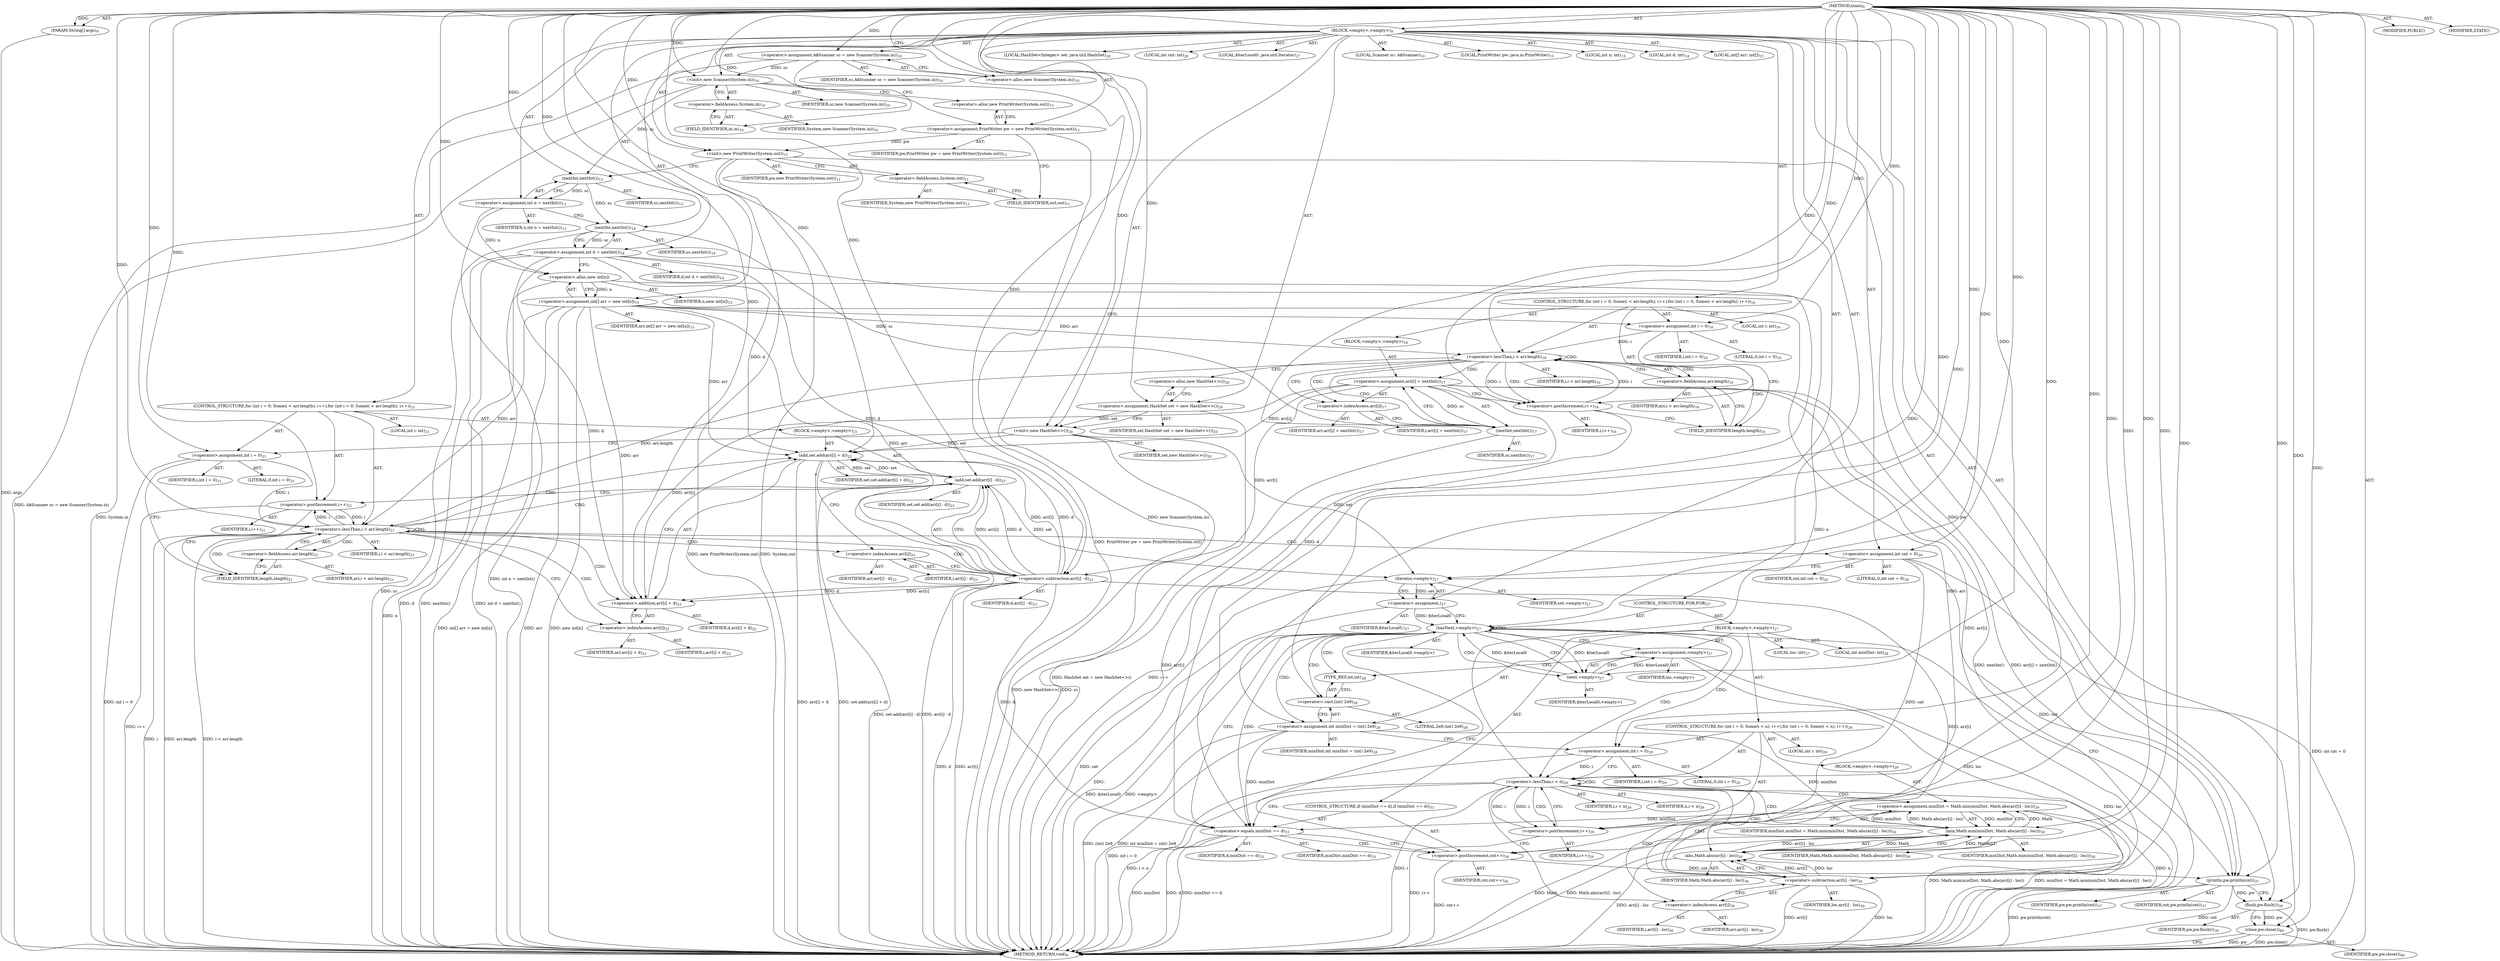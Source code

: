 digraph "main" {  
"35" [label = <(METHOD,main)<SUB>9</SUB>> ]
"36" [label = <(PARAM,String[] args)<SUB>9</SUB>> ]
"37" [label = <(BLOCK,&lt;empty&gt;,&lt;empty&gt;)<SUB>9</SUB>> ]
"4" [label = <(LOCAL,Scanner sc: A$Scanner)<SUB>10</SUB>> ]
"38" [label = <(&lt;operator&gt;.assignment,A$Scanner sc = new Scanner(System.in))<SUB>10</SUB>> ]
"39" [label = <(IDENTIFIER,sc,A$Scanner sc = new Scanner(System.in))<SUB>10</SUB>> ]
"40" [label = <(&lt;operator&gt;.alloc,new Scanner(System.in))<SUB>10</SUB>> ]
"41" [label = <(&lt;init&gt;,new Scanner(System.in))<SUB>10</SUB>> ]
"3" [label = <(IDENTIFIER,sc,new Scanner(System.in))<SUB>10</SUB>> ]
"42" [label = <(&lt;operator&gt;.fieldAccess,System.in)<SUB>10</SUB>> ]
"43" [label = <(IDENTIFIER,System,new Scanner(System.in))<SUB>10</SUB>> ]
"44" [label = <(FIELD_IDENTIFIER,in,in)<SUB>10</SUB>> ]
"6" [label = <(LOCAL,PrintWriter pw: java.io.PrintWriter)<SUB>11</SUB>> ]
"45" [label = <(&lt;operator&gt;.assignment,PrintWriter pw = new PrintWriter(System.out))<SUB>11</SUB>> ]
"46" [label = <(IDENTIFIER,pw,PrintWriter pw = new PrintWriter(System.out))<SUB>11</SUB>> ]
"47" [label = <(&lt;operator&gt;.alloc,new PrintWriter(System.out))<SUB>11</SUB>> ]
"48" [label = <(&lt;init&gt;,new PrintWriter(System.out))<SUB>11</SUB>> ]
"5" [label = <(IDENTIFIER,pw,new PrintWriter(System.out))<SUB>11</SUB>> ]
"49" [label = <(&lt;operator&gt;.fieldAccess,System.out)<SUB>11</SUB>> ]
"50" [label = <(IDENTIFIER,System,new PrintWriter(System.out))<SUB>11</SUB>> ]
"51" [label = <(FIELD_IDENTIFIER,out,out)<SUB>11</SUB>> ]
"52" [label = <(LOCAL,int n: int)<SUB>13</SUB>> ]
"53" [label = <(&lt;operator&gt;.assignment,int n = nextInt())<SUB>13</SUB>> ]
"54" [label = <(IDENTIFIER,n,int n = nextInt())<SUB>13</SUB>> ]
"55" [label = <(nextInt,nextInt())<SUB>13</SUB>> ]
"56" [label = <(IDENTIFIER,sc,nextInt())<SUB>13</SUB>> ]
"57" [label = <(LOCAL,int d: int)<SUB>14</SUB>> ]
"58" [label = <(&lt;operator&gt;.assignment,int d = nextInt())<SUB>14</SUB>> ]
"59" [label = <(IDENTIFIER,d,int d = nextInt())<SUB>14</SUB>> ]
"60" [label = <(nextInt,nextInt())<SUB>14</SUB>> ]
"61" [label = <(IDENTIFIER,sc,nextInt())<SUB>14</SUB>> ]
"62" [label = <(LOCAL,int[] arr: int[])<SUB>15</SUB>> ]
"63" [label = <(&lt;operator&gt;.assignment,int[] arr = new int[n])<SUB>15</SUB>> ]
"64" [label = <(IDENTIFIER,arr,int[] arr = new int[n])<SUB>15</SUB>> ]
"65" [label = <(&lt;operator&gt;.alloc,new int[n])> ]
"66" [label = <(IDENTIFIER,n,new int[n])<SUB>15</SUB>> ]
"67" [label = <(CONTROL_STRUCTURE,for (int i = 0; Some(i &lt; arr.length); i++),for (int i = 0; Some(i &lt; arr.length); i++))<SUB>16</SUB>> ]
"68" [label = <(LOCAL,int i: int)<SUB>16</SUB>> ]
"69" [label = <(&lt;operator&gt;.assignment,int i = 0)<SUB>16</SUB>> ]
"70" [label = <(IDENTIFIER,i,int i = 0)<SUB>16</SUB>> ]
"71" [label = <(LITERAL,0,int i = 0)<SUB>16</SUB>> ]
"72" [label = <(&lt;operator&gt;.lessThan,i &lt; arr.length)<SUB>16</SUB>> ]
"73" [label = <(IDENTIFIER,i,i &lt; arr.length)<SUB>16</SUB>> ]
"74" [label = <(&lt;operator&gt;.fieldAccess,arr.length)<SUB>16</SUB>> ]
"75" [label = <(IDENTIFIER,arr,i &lt; arr.length)<SUB>16</SUB>> ]
"76" [label = <(FIELD_IDENTIFIER,length,length)<SUB>16</SUB>> ]
"77" [label = <(&lt;operator&gt;.postIncrement,i++)<SUB>16</SUB>> ]
"78" [label = <(IDENTIFIER,i,i++)<SUB>16</SUB>> ]
"79" [label = <(BLOCK,&lt;empty&gt;,&lt;empty&gt;)<SUB>16</SUB>> ]
"80" [label = <(&lt;operator&gt;.assignment,arr[i] = nextInt())<SUB>17</SUB>> ]
"81" [label = <(&lt;operator&gt;.indexAccess,arr[i])<SUB>17</SUB>> ]
"82" [label = <(IDENTIFIER,arr,arr[i] = nextInt())<SUB>17</SUB>> ]
"83" [label = <(IDENTIFIER,i,arr[i] = nextInt())<SUB>17</SUB>> ]
"84" [label = <(nextInt,nextInt())<SUB>17</SUB>> ]
"85" [label = <(IDENTIFIER,sc,nextInt())<SUB>17</SUB>> ]
"8" [label = <(LOCAL,HashSet&lt;Integer&gt; set: java.util.HashSet)<SUB>20</SUB>> ]
"86" [label = <(&lt;operator&gt;.assignment,HashSet set = new HashSet&lt;&gt;())<SUB>20</SUB>> ]
"87" [label = <(IDENTIFIER,set,HashSet set = new HashSet&lt;&gt;())<SUB>20</SUB>> ]
"88" [label = <(&lt;operator&gt;.alloc,new HashSet&lt;&gt;())<SUB>20</SUB>> ]
"89" [label = <(&lt;init&gt;,new HashSet&lt;&gt;())<SUB>20</SUB>> ]
"7" [label = <(IDENTIFIER,set,new HashSet&lt;&gt;())<SUB>20</SUB>> ]
"90" [label = <(CONTROL_STRUCTURE,for (int i = 0; Some(i &lt; arr.length); i++),for (int i = 0; Some(i &lt; arr.length); i++))<SUB>21</SUB>> ]
"91" [label = <(LOCAL,int i: int)<SUB>21</SUB>> ]
"92" [label = <(&lt;operator&gt;.assignment,int i = 0)<SUB>21</SUB>> ]
"93" [label = <(IDENTIFIER,i,int i = 0)<SUB>21</SUB>> ]
"94" [label = <(LITERAL,0,int i = 0)<SUB>21</SUB>> ]
"95" [label = <(&lt;operator&gt;.lessThan,i &lt; arr.length)<SUB>21</SUB>> ]
"96" [label = <(IDENTIFIER,i,i &lt; arr.length)<SUB>21</SUB>> ]
"97" [label = <(&lt;operator&gt;.fieldAccess,arr.length)<SUB>21</SUB>> ]
"98" [label = <(IDENTIFIER,arr,i &lt; arr.length)<SUB>21</SUB>> ]
"99" [label = <(FIELD_IDENTIFIER,length,length)<SUB>21</SUB>> ]
"100" [label = <(&lt;operator&gt;.postIncrement,i++)<SUB>21</SUB>> ]
"101" [label = <(IDENTIFIER,i,i++)<SUB>21</SUB>> ]
"102" [label = <(BLOCK,&lt;empty&gt;,&lt;empty&gt;)<SUB>21</SUB>> ]
"103" [label = <(add,set.add(arr[i] + d))<SUB>22</SUB>> ]
"104" [label = <(IDENTIFIER,set,set.add(arr[i] + d))<SUB>22</SUB>> ]
"105" [label = <(&lt;operator&gt;.addition,arr[i] + d)<SUB>22</SUB>> ]
"106" [label = <(&lt;operator&gt;.indexAccess,arr[i])<SUB>22</SUB>> ]
"107" [label = <(IDENTIFIER,arr,arr[i] + d)<SUB>22</SUB>> ]
"108" [label = <(IDENTIFIER,i,arr[i] + d)<SUB>22</SUB>> ]
"109" [label = <(IDENTIFIER,d,arr[i] + d)<SUB>22</SUB>> ]
"110" [label = <(add,set.add(arr[i] - d))<SUB>23</SUB>> ]
"111" [label = <(IDENTIFIER,set,set.add(arr[i] - d))<SUB>23</SUB>> ]
"112" [label = <(&lt;operator&gt;.subtraction,arr[i] - d)<SUB>23</SUB>> ]
"113" [label = <(&lt;operator&gt;.indexAccess,arr[i])<SUB>23</SUB>> ]
"114" [label = <(IDENTIFIER,arr,arr[i] - d)<SUB>23</SUB>> ]
"115" [label = <(IDENTIFIER,i,arr[i] - d)<SUB>23</SUB>> ]
"116" [label = <(IDENTIFIER,d,arr[i] - d)<SUB>23</SUB>> ]
"117" [label = <(LOCAL,int cnt: int)<SUB>26</SUB>> ]
"118" [label = <(&lt;operator&gt;.assignment,int cnt = 0)<SUB>26</SUB>> ]
"119" [label = <(IDENTIFIER,cnt,int cnt = 0)<SUB>26</SUB>> ]
"120" [label = <(LITERAL,0,int cnt = 0)<SUB>26</SUB>> ]
"121" [label = <(LOCAL,$iterLocal0: java.util.Iterator)<SUB>27</SUB>> ]
"122" [label = <(&lt;operator&gt;.assignment,)<SUB>27</SUB>> ]
"123" [label = <(IDENTIFIER,$iterLocal0,)<SUB>27</SUB>> ]
"124" [label = <(iterator,&lt;empty&gt;)<SUB>27</SUB>> ]
"125" [label = <(IDENTIFIER,set,&lt;empty&gt;)<SUB>27</SUB>> ]
"126" [label = <(CONTROL_STRUCTURE,FOR,FOR)<SUB>27</SUB>> ]
"127" [label = <(hasNext,&lt;empty&gt;)<SUB>27</SUB>> ]
"128" [label = <(IDENTIFIER,$iterLocal0,&lt;empty&gt;)> ]
"129" [label = <(BLOCK,&lt;empty&gt;,&lt;empty&gt;)<SUB>27</SUB>> ]
"130" [label = <(LOCAL,loc: int)<SUB>27</SUB>> ]
"131" [label = <(&lt;operator&gt;.assignment,&lt;empty&gt;)<SUB>27</SUB>> ]
"132" [label = <(IDENTIFIER,loc,&lt;empty&gt;)> ]
"133" [label = <(next,&lt;empty&gt;)<SUB>27</SUB>> ]
"134" [label = <(IDENTIFIER,$iterLocal0,&lt;empty&gt;)> ]
"135" [label = <(LOCAL,int minDist: int)<SUB>28</SUB>> ]
"136" [label = <(&lt;operator&gt;.assignment,int minDist = (int) 2e9)<SUB>28</SUB>> ]
"137" [label = <(IDENTIFIER,minDist,int minDist = (int) 2e9)<SUB>28</SUB>> ]
"138" [label = <(&lt;operator&gt;.cast,(int) 2e9)<SUB>28</SUB>> ]
"139" [label = <(TYPE_REF,int,int)<SUB>28</SUB>> ]
"140" [label = <(LITERAL,2e9,(int) 2e9)<SUB>28</SUB>> ]
"141" [label = <(CONTROL_STRUCTURE,for (int i = 0; Some(i &lt; n); i++),for (int i = 0; Some(i &lt; n); i++))<SUB>29</SUB>> ]
"142" [label = <(LOCAL,int i: int)<SUB>29</SUB>> ]
"143" [label = <(&lt;operator&gt;.assignment,int i = 0)<SUB>29</SUB>> ]
"144" [label = <(IDENTIFIER,i,int i = 0)<SUB>29</SUB>> ]
"145" [label = <(LITERAL,0,int i = 0)<SUB>29</SUB>> ]
"146" [label = <(&lt;operator&gt;.lessThan,i &lt; n)<SUB>29</SUB>> ]
"147" [label = <(IDENTIFIER,i,i &lt; n)<SUB>29</SUB>> ]
"148" [label = <(IDENTIFIER,n,i &lt; n)<SUB>29</SUB>> ]
"149" [label = <(&lt;operator&gt;.postIncrement,i++)<SUB>29</SUB>> ]
"150" [label = <(IDENTIFIER,i,i++)<SUB>29</SUB>> ]
"151" [label = <(BLOCK,&lt;empty&gt;,&lt;empty&gt;)<SUB>29</SUB>> ]
"152" [label = <(&lt;operator&gt;.assignment,minDist = Math.min(minDist, Math.abs(arr[i] - loc)))<SUB>30</SUB>> ]
"153" [label = <(IDENTIFIER,minDist,minDist = Math.min(minDist, Math.abs(arr[i] - loc)))<SUB>30</SUB>> ]
"154" [label = <(min,Math.min(minDist, Math.abs(arr[i] - loc)))<SUB>30</SUB>> ]
"155" [label = <(IDENTIFIER,Math,Math.min(minDist, Math.abs(arr[i] - loc)))<SUB>30</SUB>> ]
"156" [label = <(IDENTIFIER,minDist,Math.min(minDist, Math.abs(arr[i] - loc)))<SUB>30</SUB>> ]
"157" [label = <(abs,Math.abs(arr[i] - loc))<SUB>30</SUB>> ]
"158" [label = <(IDENTIFIER,Math,Math.abs(arr[i] - loc))<SUB>30</SUB>> ]
"159" [label = <(&lt;operator&gt;.subtraction,arr[i] - loc)<SUB>30</SUB>> ]
"160" [label = <(&lt;operator&gt;.indexAccess,arr[i])<SUB>30</SUB>> ]
"161" [label = <(IDENTIFIER,arr,arr[i] - loc)<SUB>30</SUB>> ]
"162" [label = <(IDENTIFIER,i,arr[i] - loc)<SUB>30</SUB>> ]
"163" [label = <(IDENTIFIER,loc,arr[i] - loc)<SUB>30</SUB>> ]
"164" [label = <(CONTROL_STRUCTURE,if (minDist == d),if (minDist == d))<SUB>33</SUB>> ]
"165" [label = <(&lt;operator&gt;.equals,minDist == d)<SUB>33</SUB>> ]
"166" [label = <(IDENTIFIER,minDist,minDist == d)<SUB>33</SUB>> ]
"167" [label = <(IDENTIFIER,d,minDist == d)<SUB>33</SUB>> ]
"168" [label = <(&lt;operator&gt;.postIncrement,cnt++)<SUB>34</SUB>> ]
"169" [label = <(IDENTIFIER,cnt,cnt++)<SUB>34</SUB>> ]
"170" [label = <(println,pw.println(cnt))<SUB>37</SUB>> ]
"171" [label = <(IDENTIFIER,pw,pw.println(cnt))<SUB>37</SUB>> ]
"172" [label = <(IDENTIFIER,cnt,pw.println(cnt))<SUB>37</SUB>> ]
"173" [label = <(flush,pw.flush())<SUB>39</SUB>> ]
"174" [label = <(IDENTIFIER,pw,pw.flush())<SUB>39</SUB>> ]
"175" [label = <(close,pw.close())<SUB>40</SUB>> ]
"176" [label = <(IDENTIFIER,pw,pw.close())<SUB>40</SUB>> ]
"177" [label = <(MODIFIER,PUBLIC)> ]
"178" [label = <(MODIFIER,STATIC)> ]
"179" [label = <(METHOD_RETURN,void)<SUB>9</SUB>> ]
  "35" -> "36"  [ label = "AST: "] 
  "35" -> "37"  [ label = "AST: "] 
  "35" -> "177"  [ label = "AST: "] 
  "35" -> "178"  [ label = "AST: "] 
  "35" -> "179"  [ label = "AST: "] 
  "37" -> "4"  [ label = "AST: "] 
  "37" -> "38"  [ label = "AST: "] 
  "37" -> "41"  [ label = "AST: "] 
  "37" -> "6"  [ label = "AST: "] 
  "37" -> "45"  [ label = "AST: "] 
  "37" -> "48"  [ label = "AST: "] 
  "37" -> "52"  [ label = "AST: "] 
  "37" -> "53"  [ label = "AST: "] 
  "37" -> "57"  [ label = "AST: "] 
  "37" -> "58"  [ label = "AST: "] 
  "37" -> "62"  [ label = "AST: "] 
  "37" -> "63"  [ label = "AST: "] 
  "37" -> "67"  [ label = "AST: "] 
  "37" -> "8"  [ label = "AST: "] 
  "37" -> "86"  [ label = "AST: "] 
  "37" -> "89"  [ label = "AST: "] 
  "37" -> "90"  [ label = "AST: "] 
  "37" -> "117"  [ label = "AST: "] 
  "37" -> "118"  [ label = "AST: "] 
  "37" -> "121"  [ label = "AST: "] 
  "37" -> "122"  [ label = "AST: "] 
  "37" -> "126"  [ label = "AST: "] 
  "37" -> "170"  [ label = "AST: "] 
  "37" -> "173"  [ label = "AST: "] 
  "37" -> "175"  [ label = "AST: "] 
  "38" -> "39"  [ label = "AST: "] 
  "38" -> "40"  [ label = "AST: "] 
  "41" -> "3"  [ label = "AST: "] 
  "41" -> "42"  [ label = "AST: "] 
  "42" -> "43"  [ label = "AST: "] 
  "42" -> "44"  [ label = "AST: "] 
  "45" -> "46"  [ label = "AST: "] 
  "45" -> "47"  [ label = "AST: "] 
  "48" -> "5"  [ label = "AST: "] 
  "48" -> "49"  [ label = "AST: "] 
  "49" -> "50"  [ label = "AST: "] 
  "49" -> "51"  [ label = "AST: "] 
  "53" -> "54"  [ label = "AST: "] 
  "53" -> "55"  [ label = "AST: "] 
  "55" -> "56"  [ label = "AST: "] 
  "58" -> "59"  [ label = "AST: "] 
  "58" -> "60"  [ label = "AST: "] 
  "60" -> "61"  [ label = "AST: "] 
  "63" -> "64"  [ label = "AST: "] 
  "63" -> "65"  [ label = "AST: "] 
  "65" -> "66"  [ label = "AST: "] 
  "67" -> "68"  [ label = "AST: "] 
  "67" -> "69"  [ label = "AST: "] 
  "67" -> "72"  [ label = "AST: "] 
  "67" -> "77"  [ label = "AST: "] 
  "67" -> "79"  [ label = "AST: "] 
  "69" -> "70"  [ label = "AST: "] 
  "69" -> "71"  [ label = "AST: "] 
  "72" -> "73"  [ label = "AST: "] 
  "72" -> "74"  [ label = "AST: "] 
  "74" -> "75"  [ label = "AST: "] 
  "74" -> "76"  [ label = "AST: "] 
  "77" -> "78"  [ label = "AST: "] 
  "79" -> "80"  [ label = "AST: "] 
  "80" -> "81"  [ label = "AST: "] 
  "80" -> "84"  [ label = "AST: "] 
  "81" -> "82"  [ label = "AST: "] 
  "81" -> "83"  [ label = "AST: "] 
  "84" -> "85"  [ label = "AST: "] 
  "86" -> "87"  [ label = "AST: "] 
  "86" -> "88"  [ label = "AST: "] 
  "89" -> "7"  [ label = "AST: "] 
  "90" -> "91"  [ label = "AST: "] 
  "90" -> "92"  [ label = "AST: "] 
  "90" -> "95"  [ label = "AST: "] 
  "90" -> "100"  [ label = "AST: "] 
  "90" -> "102"  [ label = "AST: "] 
  "92" -> "93"  [ label = "AST: "] 
  "92" -> "94"  [ label = "AST: "] 
  "95" -> "96"  [ label = "AST: "] 
  "95" -> "97"  [ label = "AST: "] 
  "97" -> "98"  [ label = "AST: "] 
  "97" -> "99"  [ label = "AST: "] 
  "100" -> "101"  [ label = "AST: "] 
  "102" -> "103"  [ label = "AST: "] 
  "102" -> "110"  [ label = "AST: "] 
  "103" -> "104"  [ label = "AST: "] 
  "103" -> "105"  [ label = "AST: "] 
  "105" -> "106"  [ label = "AST: "] 
  "105" -> "109"  [ label = "AST: "] 
  "106" -> "107"  [ label = "AST: "] 
  "106" -> "108"  [ label = "AST: "] 
  "110" -> "111"  [ label = "AST: "] 
  "110" -> "112"  [ label = "AST: "] 
  "112" -> "113"  [ label = "AST: "] 
  "112" -> "116"  [ label = "AST: "] 
  "113" -> "114"  [ label = "AST: "] 
  "113" -> "115"  [ label = "AST: "] 
  "118" -> "119"  [ label = "AST: "] 
  "118" -> "120"  [ label = "AST: "] 
  "122" -> "123"  [ label = "AST: "] 
  "122" -> "124"  [ label = "AST: "] 
  "124" -> "125"  [ label = "AST: "] 
  "126" -> "127"  [ label = "AST: "] 
  "126" -> "129"  [ label = "AST: "] 
  "127" -> "128"  [ label = "AST: "] 
  "129" -> "130"  [ label = "AST: "] 
  "129" -> "131"  [ label = "AST: "] 
  "129" -> "135"  [ label = "AST: "] 
  "129" -> "136"  [ label = "AST: "] 
  "129" -> "141"  [ label = "AST: "] 
  "129" -> "164"  [ label = "AST: "] 
  "131" -> "132"  [ label = "AST: "] 
  "131" -> "133"  [ label = "AST: "] 
  "133" -> "134"  [ label = "AST: "] 
  "136" -> "137"  [ label = "AST: "] 
  "136" -> "138"  [ label = "AST: "] 
  "138" -> "139"  [ label = "AST: "] 
  "138" -> "140"  [ label = "AST: "] 
  "141" -> "142"  [ label = "AST: "] 
  "141" -> "143"  [ label = "AST: "] 
  "141" -> "146"  [ label = "AST: "] 
  "141" -> "149"  [ label = "AST: "] 
  "141" -> "151"  [ label = "AST: "] 
  "143" -> "144"  [ label = "AST: "] 
  "143" -> "145"  [ label = "AST: "] 
  "146" -> "147"  [ label = "AST: "] 
  "146" -> "148"  [ label = "AST: "] 
  "149" -> "150"  [ label = "AST: "] 
  "151" -> "152"  [ label = "AST: "] 
  "152" -> "153"  [ label = "AST: "] 
  "152" -> "154"  [ label = "AST: "] 
  "154" -> "155"  [ label = "AST: "] 
  "154" -> "156"  [ label = "AST: "] 
  "154" -> "157"  [ label = "AST: "] 
  "157" -> "158"  [ label = "AST: "] 
  "157" -> "159"  [ label = "AST: "] 
  "159" -> "160"  [ label = "AST: "] 
  "159" -> "163"  [ label = "AST: "] 
  "160" -> "161"  [ label = "AST: "] 
  "160" -> "162"  [ label = "AST: "] 
  "164" -> "165"  [ label = "AST: "] 
  "164" -> "168"  [ label = "AST: "] 
  "165" -> "166"  [ label = "AST: "] 
  "165" -> "167"  [ label = "AST: "] 
  "168" -> "169"  [ label = "AST: "] 
  "170" -> "171"  [ label = "AST: "] 
  "170" -> "172"  [ label = "AST: "] 
  "173" -> "174"  [ label = "AST: "] 
  "175" -> "176"  [ label = "AST: "] 
  "38" -> "44"  [ label = "CFG: "] 
  "41" -> "47"  [ label = "CFG: "] 
  "45" -> "51"  [ label = "CFG: "] 
  "48" -> "55"  [ label = "CFG: "] 
  "53" -> "60"  [ label = "CFG: "] 
  "58" -> "65"  [ label = "CFG: "] 
  "63" -> "69"  [ label = "CFG: "] 
  "86" -> "89"  [ label = "CFG: "] 
  "89" -> "92"  [ label = "CFG: "] 
  "118" -> "124"  [ label = "CFG: "] 
  "122" -> "127"  [ label = "CFG: "] 
  "170" -> "173"  [ label = "CFG: "] 
  "173" -> "175"  [ label = "CFG: "] 
  "175" -> "179"  [ label = "CFG: "] 
  "40" -> "38"  [ label = "CFG: "] 
  "42" -> "41"  [ label = "CFG: "] 
  "47" -> "45"  [ label = "CFG: "] 
  "49" -> "48"  [ label = "CFG: "] 
  "55" -> "53"  [ label = "CFG: "] 
  "60" -> "58"  [ label = "CFG: "] 
  "65" -> "63"  [ label = "CFG: "] 
  "69" -> "76"  [ label = "CFG: "] 
  "72" -> "81"  [ label = "CFG: "] 
  "72" -> "88"  [ label = "CFG: "] 
  "77" -> "76"  [ label = "CFG: "] 
  "88" -> "86"  [ label = "CFG: "] 
  "92" -> "99"  [ label = "CFG: "] 
  "95" -> "106"  [ label = "CFG: "] 
  "95" -> "118"  [ label = "CFG: "] 
  "100" -> "99"  [ label = "CFG: "] 
  "124" -> "122"  [ label = "CFG: "] 
  "127" -> "133"  [ label = "CFG: "] 
  "127" -> "170"  [ label = "CFG: "] 
  "44" -> "42"  [ label = "CFG: "] 
  "51" -> "49"  [ label = "CFG: "] 
  "74" -> "72"  [ label = "CFG: "] 
  "80" -> "77"  [ label = "CFG: "] 
  "97" -> "95"  [ label = "CFG: "] 
  "103" -> "113"  [ label = "CFG: "] 
  "110" -> "100"  [ label = "CFG: "] 
  "131" -> "139"  [ label = "CFG: "] 
  "136" -> "143"  [ label = "CFG: "] 
  "76" -> "74"  [ label = "CFG: "] 
  "81" -> "84"  [ label = "CFG: "] 
  "84" -> "80"  [ label = "CFG: "] 
  "99" -> "97"  [ label = "CFG: "] 
  "105" -> "103"  [ label = "CFG: "] 
  "112" -> "110"  [ label = "CFG: "] 
  "133" -> "131"  [ label = "CFG: "] 
  "138" -> "136"  [ label = "CFG: "] 
  "143" -> "146"  [ label = "CFG: "] 
  "146" -> "160"  [ label = "CFG: "] 
  "146" -> "165"  [ label = "CFG: "] 
  "149" -> "146"  [ label = "CFG: "] 
  "165" -> "127"  [ label = "CFG: "] 
  "165" -> "168"  [ label = "CFG: "] 
  "168" -> "127"  [ label = "CFG: "] 
  "106" -> "105"  [ label = "CFG: "] 
  "113" -> "112"  [ label = "CFG: "] 
  "139" -> "138"  [ label = "CFG: "] 
  "152" -> "149"  [ label = "CFG: "] 
  "154" -> "152"  [ label = "CFG: "] 
  "157" -> "154"  [ label = "CFG: "] 
  "159" -> "157"  [ label = "CFG: "] 
  "160" -> "159"  [ label = "CFG: "] 
  "35" -> "40"  [ label = "CFG: "] 
  "36" -> "179"  [ label = "DDG: args"] 
  "38" -> "179"  [ label = "DDG: A$Scanner sc = new Scanner(System.in)"] 
  "41" -> "179"  [ label = "DDG: System.in"] 
  "41" -> "179"  [ label = "DDG: new Scanner(System.in)"] 
  "45" -> "179"  [ label = "DDG: PrintWriter pw = new PrintWriter(System.out)"] 
  "48" -> "179"  [ label = "DDG: System.out"] 
  "48" -> "179"  [ label = "DDG: new PrintWriter(System.out)"] 
  "53" -> "179"  [ label = "DDG: int n = nextInt()"] 
  "58" -> "179"  [ label = "DDG: d"] 
  "60" -> "179"  [ label = "DDG: sc"] 
  "58" -> "179"  [ label = "DDG: nextInt()"] 
  "58" -> "179"  [ label = "DDG: int d = nextInt()"] 
  "63" -> "179"  [ label = "DDG: arr"] 
  "65" -> "179"  [ label = "DDG: n"] 
  "63" -> "179"  [ label = "DDG: new int[n]"] 
  "63" -> "179"  [ label = "DDG: int[] arr = new int[n]"] 
  "86" -> "179"  [ label = "DDG: HashSet set = new HashSet&lt;&gt;()"] 
  "89" -> "179"  [ label = "DDG: new HashSet&lt;&gt;()"] 
  "92" -> "179"  [ label = "DDG: int i = 0"] 
  "95" -> "179"  [ label = "DDG: i"] 
  "95" -> "179"  [ label = "DDG: arr.length"] 
  "95" -> "179"  [ label = "DDG: i &lt; arr.length"] 
  "118" -> "179"  [ label = "DDG: int cnt = 0"] 
  "124" -> "179"  [ label = "DDG: set"] 
  "122" -> "179"  [ label = "DDG: "] 
  "127" -> "179"  [ label = "DDG: $iterLocal0"] 
  "127" -> "179"  [ label = "DDG: &lt;empty&gt;"] 
  "170" -> "179"  [ label = "DDG: cnt"] 
  "170" -> "179"  [ label = "DDG: pw.println(cnt)"] 
  "173" -> "179"  [ label = "DDG: pw.flush()"] 
  "175" -> "179"  [ label = "DDG: pw"] 
  "175" -> "179"  [ label = "DDG: pw.close()"] 
  "131" -> "179"  [ label = "DDG: loc"] 
  "136" -> "179"  [ label = "DDG: (int) 2e9"] 
  "136" -> "179"  [ label = "DDG: int minDist = (int) 2e9"] 
  "143" -> "179"  [ label = "DDG: int i = 0"] 
  "146" -> "179"  [ label = "DDG: i"] 
  "146" -> "179"  [ label = "DDG: n"] 
  "146" -> "179"  [ label = "DDG: i &lt; n"] 
  "165" -> "179"  [ label = "DDG: minDist"] 
  "165" -> "179"  [ label = "DDG: d"] 
  "165" -> "179"  [ label = "DDG: minDist == d"] 
  "168" -> "179"  [ label = "DDG: cnt++"] 
  "154" -> "179"  [ label = "DDG: Math"] 
  "159" -> "179"  [ label = "DDG: arr[i]"] 
  "159" -> "179"  [ label = "DDG: loc"] 
  "157" -> "179"  [ label = "DDG: arr[i] - loc"] 
  "154" -> "179"  [ label = "DDG: Math.abs(arr[i] - loc)"] 
  "152" -> "179"  [ label = "DDG: Math.min(minDist, Math.abs(arr[i] - loc))"] 
  "152" -> "179"  [ label = "DDG: minDist = Math.min(minDist, Math.abs(arr[i] - loc))"] 
  "149" -> "179"  [ label = "DDG: i++"] 
  "103" -> "179"  [ label = "DDG: arr[i] + d"] 
  "103" -> "179"  [ label = "DDG: set.add(arr[i] + d)"] 
  "112" -> "179"  [ label = "DDG: arr[i]"] 
  "112" -> "179"  [ label = "DDG: d"] 
  "110" -> "179"  [ label = "DDG: arr[i] - d"] 
  "110" -> "179"  [ label = "DDG: set.add(arr[i] - d)"] 
  "100" -> "179"  [ label = "DDG: i++"] 
  "80" -> "179"  [ label = "DDG: arr[i]"] 
  "84" -> "179"  [ label = "DDG: sc"] 
  "80" -> "179"  [ label = "DDG: nextInt()"] 
  "80" -> "179"  [ label = "DDG: arr[i] = nextInt()"] 
  "77" -> "179"  [ label = "DDG: i++"] 
  "35" -> "36"  [ label = "DDG: "] 
  "35" -> "38"  [ label = "DDG: "] 
  "35" -> "45"  [ label = "DDG: "] 
  "55" -> "53"  [ label = "DDG: sc"] 
  "60" -> "58"  [ label = "DDG: sc"] 
  "65" -> "63"  [ label = "DDG: n"] 
  "35" -> "86"  [ label = "DDG: "] 
  "35" -> "118"  [ label = "DDG: "] 
  "124" -> "122"  [ label = "DDG: set"] 
  "38" -> "41"  [ label = "DDG: sc"] 
  "35" -> "41"  [ label = "DDG: "] 
  "45" -> "48"  [ label = "DDG: pw"] 
  "35" -> "48"  [ label = "DDG: "] 
  "35" -> "69"  [ label = "DDG: "] 
  "86" -> "89"  [ label = "DDG: set"] 
  "35" -> "89"  [ label = "DDG: "] 
  "35" -> "92"  [ label = "DDG: "] 
  "48" -> "170"  [ label = "DDG: pw"] 
  "35" -> "170"  [ label = "DDG: "] 
  "118" -> "170"  [ label = "DDG: cnt"] 
  "168" -> "170"  [ label = "DDG: cnt"] 
  "170" -> "173"  [ label = "DDG: pw"] 
  "35" -> "173"  [ label = "DDG: "] 
  "173" -> "175"  [ label = "DDG: pw"] 
  "35" -> "175"  [ label = "DDG: "] 
  "41" -> "55"  [ label = "DDG: sc"] 
  "35" -> "55"  [ label = "DDG: "] 
  "55" -> "60"  [ label = "DDG: sc"] 
  "35" -> "60"  [ label = "DDG: "] 
  "53" -> "65"  [ label = "DDG: n"] 
  "35" -> "65"  [ label = "DDG: "] 
  "69" -> "72"  [ label = "DDG: i"] 
  "77" -> "72"  [ label = "DDG: i"] 
  "35" -> "72"  [ label = "DDG: "] 
  "63" -> "72"  [ label = "DDG: arr"] 
  "72" -> "77"  [ label = "DDG: i"] 
  "35" -> "77"  [ label = "DDG: "] 
  "84" -> "80"  [ label = "DDG: sc"] 
  "92" -> "95"  [ label = "DDG: i"] 
  "100" -> "95"  [ label = "DDG: i"] 
  "35" -> "95"  [ label = "DDG: "] 
  "63" -> "95"  [ label = "DDG: arr"] 
  "72" -> "95"  [ label = "DDG: arr.length"] 
  "95" -> "100"  [ label = "DDG: i"] 
  "35" -> "100"  [ label = "DDG: "] 
  "89" -> "124"  [ label = "DDG: set"] 
  "110" -> "124"  [ label = "DDG: set"] 
  "35" -> "124"  [ label = "DDG: "] 
  "122" -> "127"  [ label = "DDG: $iterLocal0"] 
  "133" -> "127"  [ label = "DDG: $iterLocal0"] 
  "35" -> "127"  [ label = "DDG: "] 
  "133" -> "131"  [ label = "DDG: $iterLocal0"] 
  "35" -> "136"  [ label = "DDG: "] 
  "89" -> "103"  [ label = "DDG: set"] 
  "110" -> "103"  [ label = "DDG: set"] 
  "35" -> "103"  [ label = "DDG: "] 
  "63" -> "103"  [ label = "DDG: arr"] 
  "112" -> "103"  [ label = "DDG: arr[i]"] 
  "80" -> "103"  [ label = "DDG: arr[i]"] 
  "58" -> "103"  [ label = "DDG: d"] 
  "112" -> "103"  [ label = "DDG: d"] 
  "103" -> "110"  [ label = "DDG: set"] 
  "35" -> "110"  [ label = "DDG: "] 
  "112" -> "110"  [ label = "DDG: arr[i]"] 
  "112" -> "110"  [ label = "DDG: d"] 
  "35" -> "143"  [ label = "DDG: "] 
  "60" -> "84"  [ label = "DDG: sc"] 
  "35" -> "84"  [ label = "DDG: "] 
  "63" -> "105"  [ label = "DDG: arr"] 
  "112" -> "105"  [ label = "DDG: arr[i]"] 
  "80" -> "105"  [ label = "DDG: arr[i]"] 
  "58" -> "105"  [ label = "DDG: d"] 
  "112" -> "105"  [ label = "DDG: d"] 
  "35" -> "105"  [ label = "DDG: "] 
  "63" -> "112"  [ label = "DDG: arr"] 
  "80" -> "112"  [ label = "DDG: arr[i]"] 
  "35" -> "112"  [ label = "DDG: "] 
  "58" -> "112"  [ label = "DDG: d"] 
  "127" -> "133"  [ label = "DDG: $iterLocal0"] 
  "35" -> "133"  [ label = "DDG: "] 
  "35" -> "138"  [ label = "DDG: "] 
  "143" -> "146"  [ label = "DDG: i"] 
  "149" -> "146"  [ label = "DDG: i"] 
  "35" -> "146"  [ label = "DDG: "] 
  "65" -> "146"  [ label = "DDG: n"] 
  "146" -> "149"  [ label = "DDG: i"] 
  "35" -> "149"  [ label = "DDG: "] 
  "154" -> "152"  [ label = "DDG: Math"] 
  "154" -> "152"  [ label = "DDG: minDist"] 
  "154" -> "152"  [ label = "DDG: Math.abs(arr[i] - loc)"] 
  "136" -> "165"  [ label = "DDG: minDist"] 
  "152" -> "165"  [ label = "DDG: minDist"] 
  "35" -> "165"  [ label = "DDG: "] 
  "58" -> "165"  [ label = "DDG: d"] 
  "112" -> "165"  [ label = "DDG: d"] 
  "118" -> "168"  [ label = "DDG: cnt"] 
  "35" -> "168"  [ label = "DDG: "] 
  "157" -> "154"  [ label = "DDG: Math"] 
  "35" -> "154"  [ label = "DDG: "] 
  "136" -> "154"  [ label = "DDG: minDist"] 
  "152" -> "154"  [ label = "DDG: minDist"] 
  "157" -> "154"  [ label = "DDG: arr[i] - loc"] 
  "154" -> "157"  [ label = "DDG: Math"] 
  "35" -> "157"  [ label = "DDG: "] 
  "159" -> "157"  [ label = "DDG: arr[i]"] 
  "159" -> "157"  [ label = "DDG: loc"] 
  "63" -> "159"  [ label = "DDG: arr"] 
  "112" -> "159"  [ label = "DDG: arr[i]"] 
  "80" -> "159"  [ label = "DDG: arr[i]"] 
  "131" -> "159"  [ label = "DDG: loc"] 
  "35" -> "159"  [ label = "DDG: "] 
  "72" -> "77"  [ label = "CDG: "] 
  "72" -> "81"  [ label = "CDG: "] 
  "72" -> "84"  [ label = "CDG: "] 
  "72" -> "72"  [ label = "CDG: "] 
  "72" -> "74"  [ label = "CDG: "] 
  "72" -> "76"  [ label = "CDG: "] 
  "72" -> "80"  [ label = "CDG: "] 
  "95" -> "113"  [ label = "CDG: "] 
  "95" -> "99"  [ label = "CDG: "] 
  "95" -> "103"  [ label = "CDG: "] 
  "95" -> "95"  [ label = "CDG: "] 
  "95" -> "106"  [ label = "CDG: "] 
  "95" -> "97"  [ label = "CDG: "] 
  "95" -> "112"  [ label = "CDG: "] 
  "95" -> "105"  [ label = "CDG: "] 
  "95" -> "100"  [ label = "CDG: "] 
  "95" -> "110"  [ label = "CDG: "] 
  "127" -> "136"  [ label = "CDG: "] 
  "127" -> "146"  [ label = "CDG: "] 
  "127" -> "131"  [ label = "CDG: "] 
  "127" -> "138"  [ label = "CDG: "] 
  "127" -> "143"  [ label = "CDG: "] 
  "127" -> "165"  [ label = "CDG: "] 
  "127" -> "127"  [ label = "CDG: "] 
  "127" -> "139"  [ label = "CDG: "] 
  "127" -> "133"  [ label = "CDG: "] 
  "146" -> "160"  [ label = "CDG: "] 
  "146" -> "154"  [ label = "CDG: "] 
  "146" -> "146"  [ label = "CDG: "] 
  "146" -> "149"  [ label = "CDG: "] 
  "146" -> "157"  [ label = "CDG: "] 
  "146" -> "159"  [ label = "CDG: "] 
  "146" -> "152"  [ label = "CDG: "] 
  "165" -> "168"  [ label = "CDG: "] 
}
